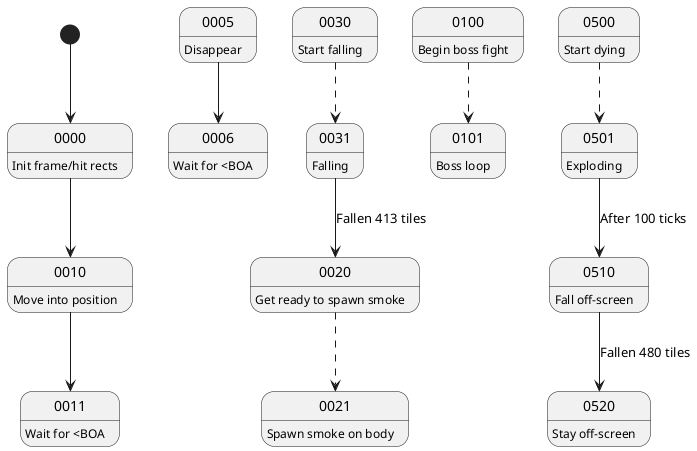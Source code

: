 @startuml Boss 8 - Heavy Press
[*] --> 0000
0000 : Init frame/hit rects
0000 --> 0010

0005 : Disappear
0005 --> 0006

0006 : Wait for <BOA

0010 : Move into position
0010 --> 0011

0011 : Wait for <BOA

0020 : Get ready to spawn smoke
0020 -[dashed]-> 0021

0021 : Spawn smoke on body

0030 : Start falling
0030 -[dashed]-> 0031

0031 : Falling
0031 --> 0020 : Fallen 413 tiles

0100 : Begin boss fight
0100 -[dashed]-> 0101

0101 : Boss loop

0500 : Start dying
0500 -[dashed]-> 0501

0501 : Exploding
0501 --> 0510 : After 100 ticks

0510 : Fall off-screen
0510 --> 0520 : Fallen 480 tiles

0520 : Stay off-screen

@enduml